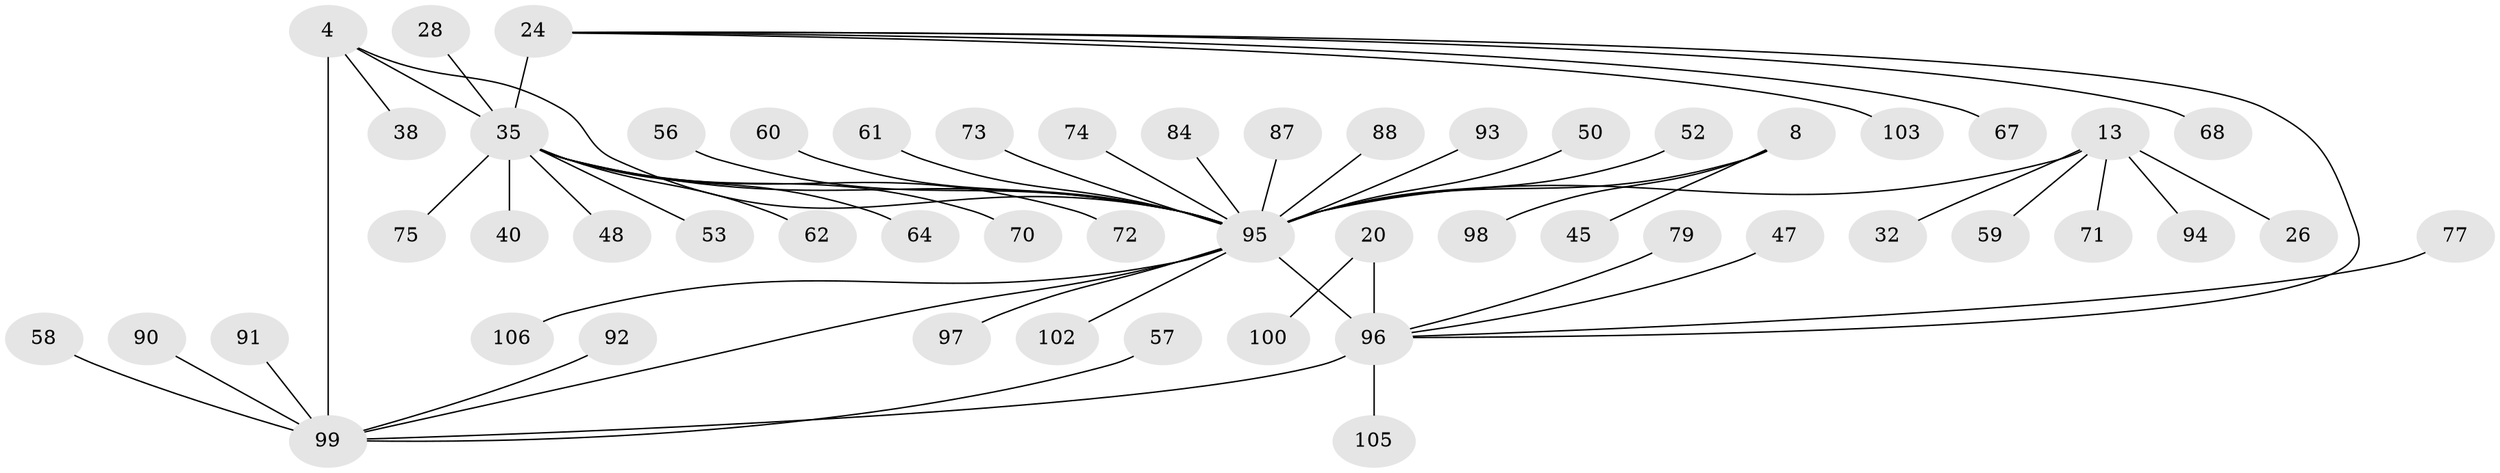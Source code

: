// original degree distribution, {7: 0.04716981132075472, 9: 0.04716981132075472, 6: 0.02830188679245283, 4: 0.03773584905660377, 12: 0.009433962264150943, 8: 0.02830188679245283, 5: 0.018867924528301886, 10: 0.018867924528301886, 11: 0.009433962264150943, 1: 0.5566037735849056, 3: 0.03773584905660377, 2: 0.16037735849056603}
// Generated by graph-tools (version 1.1) at 2025/56/03/09/25 04:56:04]
// undirected, 53 vertices, 56 edges
graph export_dot {
graph [start="1"]
  node [color=gray90,style=filled];
  4 [super="+3"];
  8 [super="+6"];
  13 [super="+12"];
  20 [super="+18"];
  24 [super="+22"];
  26;
  28;
  32;
  35 [super="+34+23"];
  38;
  40;
  45;
  47;
  48;
  50;
  52;
  53;
  56;
  57;
  58;
  59;
  60;
  61;
  62;
  64;
  67;
  68;
  70 [super="+37"];
  71;
  72;
  73 [super="+29"];
  74;
  75;
  77 [super="+49"];
  79;
  84 [super="+43"];
  87;
  88;
  90;
  91 [super="+41+63+69+82"];
  92;
  93 [super="+85"];
  94;
  95 [super="+42+76+86"];
  96 [super="+19+27+31"];
  97;
  98 [super="+78"];
  99 [super="+5+30+36+39+44+46"];
  100;
  102 [super="+89"];
  103 [super="+66"];
  105;
  106 [super="+104"];
  4 -- 38;
  4 -- 99 [weight=6];
  4 -- 35 [weight=2];
  4 -- 95;
  8 -- 45;
  8 -- 98;
  8 -- 95 [weight=6];
  13 -- 71;
  13 -- 32;
  13 -- 26;
  13 -- 59;
  13 -- 94;
  13 -- 95 [weight=6];
  20 -- 100;
  20 -- 96 [weight=6];
  24 -- 67;
  24 -- 68;
  24 -- 103;
  24 -- 35 [weight=6];
  24 -- 96;
  28 -- 35;
  35 -- 40;
  35 -- 48;
  35 -- 95 [weight=6];
  35 -- 64;
  35 -- 70;
  35 -- 72;
  35 -- 75;
  35 -- 53;
  35 -- 62;
  47 -- 96;
  50 -- 95;
  52 -- 95;
  56 -- 95;
  57 -- 99;
  58 -- 99;
  60 -- 95;
  61 -- 95;
  73 -- 95 [weight=3];
  74 -- 95;
  77 -- 96;
  79 -- 96;
  84 -- 95;
  87 -- 95;
  88 -- 95;
  90 -- 99;
  91 -- 99;
  92 -- 99;
  93 -- 95;
  95 -- 102;
  95 -- 96 [weight=2];
  95 -- 97;
  95 -- 99;
  95 -- 106;
  96 -- 99;
  96 -- 105;
}
